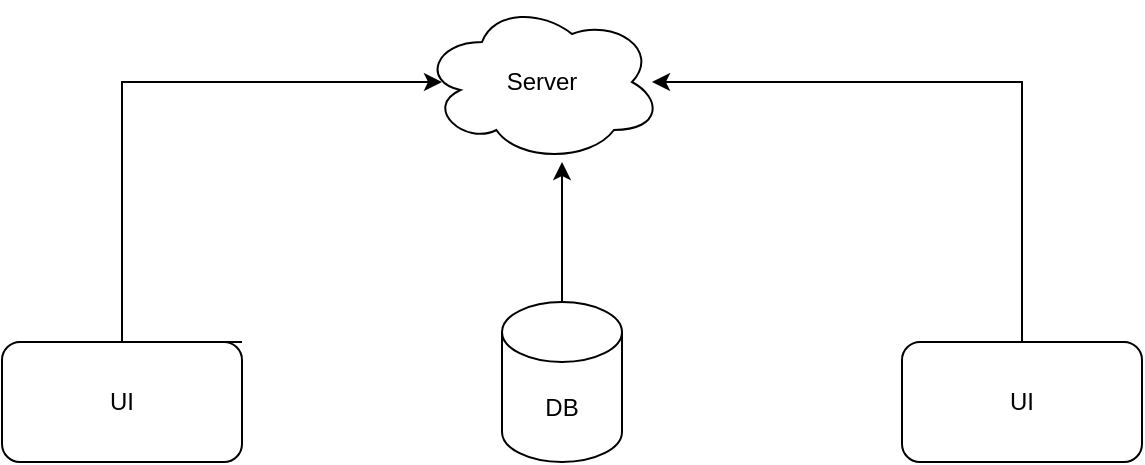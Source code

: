 <mxfile version="21.6.1" type="github">
  <diagram id="C5RBs43oDa-KdzZeNtuy" name="Page-1">
    <mxGraphModel dx="1026" dy="1866" grid="1" gridSize="10" guides="1" tooltips="1" connect="1" arrows="1" fold="1" page="1" pageScale="1" pageWidth="827" pageHeight="1169" math="0" shadow="0">
      <root>
        <mxCell id="WIyWlLk6GJQsqaUBKTNV-0" />
        <mxCell id="WIyWlLk6GJQsqaUBKTNV-1" parent="WIyWlLk6GJQsqaUBKTNV-0" />
        <mxCell id="PiP8RJ__p3Hzc0Be2iDj-6" style="edgeStyle=orthogonalEdgeStyle;rounded=0;orthogonalLoop=1;jettySize=auto;html=1;" edge="1" parent="WIyWlLk6GJQsqaUBKTNV-1">
          <mxGeometry relative="1" as="geometry">
            <mxPoint x="230" y="-950" as="sourcePoint" />
            <mxPoint x="330" y="-1080" as="targetPoint" />
            <Array as="points">
              <mxPoint x="170" y="-950" />
              <mxPoint x="170" y="-1080" />
            </Array>
          </mxGeometry>
        </mxCell>
        <mxCell id="PiP8RJ__p3Hzc0Be2iDj-2" value="UI" style="rounded=1;whiteSpace=wrap;html=1;" vertex="1" parent="WIyWlLk6GJQsqaUBKTNV-1">
          <mxGeometry x="110" y="-950" width="120" height="60" as="geometry" />
        </mxCell>
        <mxCell id="PiP8RJ__p3Hzc0Be2iDj-3" value="Server" style="ellipse;shape=cloud;whiteSpace=wrap;html=1;" vertex="1" parent="WIyWlLk6GJQsqaUBKTNV-1">
          <mxGeometry x="320" y="-1120" width="120" height="80" as="geometry" />
        </mxCell>
        <mxCell id="PiP8RJ__p3Hzc0Be2iDj-7" style="edgeStyle=orthogonalEdgeStyle;rounded=0;orthogonalLoop=1;jettySize=auto;html=1;" edge="1" parent="WIyWlLk6GJQsqaUBKTNV-1" source="PiP8RJ__p3Hzc0Be2iDj-4">
          <mxGeometry relative="1" as="geometry">
            <mxPoint x="390" y="-1040" as="targetPoint" />
          </mxGeometry>
        </mxCell>
        <mxCell id="PiP8RJ__p3Hzc0Be2iDj-4" value="DB" style="shape=cylinder3;whiteSpace=wrap;html=1;boundedLbl=1;backgroundOutline=1;size=15;" vertex="1" parent="WIyWlLk6GJQsqaUBKTNV-1">
          <mxGeometry x="360" y="-970" width="60" height="80" as="geometry" />
        </mxCell>
        <mxCell id="PiP8RJ__p3Hzc0Be2iDj-8" style="edgeStyle=orthogonalEdgeStyle;rounded=0;orthogonalLoop=1;jettySize=auto;html=1;entryX=0.875;entryY=0.5;entryDx=0;entryDy=0;entryPerimeter=0;" edge="1" parent="WIyWlLk6GJQsqaUBKTNV-1" source="PiP8RJ__p3Hzc0Be2iDj-5">
          <mxGeometry relative="1" as="geometry">
            <mxPoint x="435" y="-1080" as="targetPoint" />
            <Array as="points">
              <mxPoint x="620" y="-1080" />
            </Array>
          </mxGeometry>
        </mxCell>
        <mxCell id="PiP8RJ__p3Hzc0Be2iDj-5" value="UI" style="rounded=1;whiteSpace=wrap;html=1;" vertex="1" parent="WIyWlLk6GJQsqaUBKTNV-1">
          <mxGeometry x="560" y="-950" width="120" height="60" as="geometry" />
        </mxCell>
      </root>
    </mxGraphModel>
  </diagram>
</mxfile>
